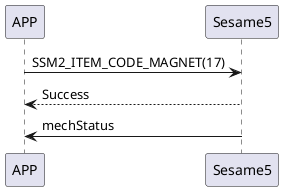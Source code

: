 @startuml
APP -> Sesame5: SSM2_ITEM_CODE_MAGNET(17)
Sesame5 --> APP: Success
Sesame5 -> APP: mechStatus
@enduml
